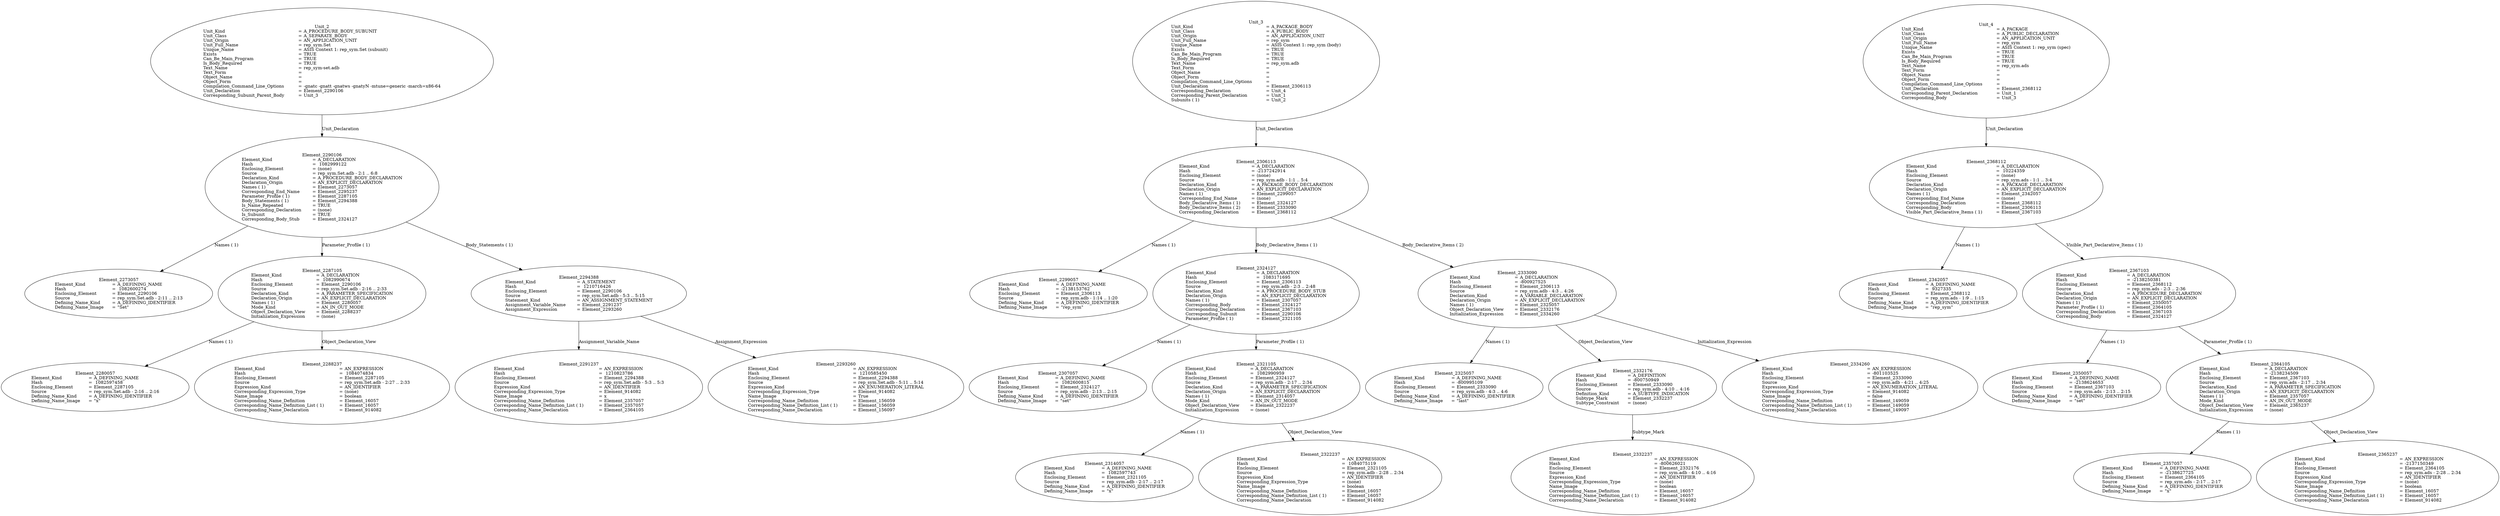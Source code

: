 digraph "rep_sym-set.adt" {
  Unit_2 -> Element_2290106
      [ label=Unit_Declaration ];
  Unit_2
      [ label=<<TABLE BORDER="0" CELLBORDER="0" CELLSPACING="0" CELLPADDING="0"> 
          <TR><TD COLSPAN="3">Unit_2</TD></TR>
          <TR><TD ALIGN="LEFT">Unit_Kind   </TD><TD> = </TD><TD ALIGN="LEFT">A_PROCEDURE_BODY_SUBUNIT</TD></TR>
          <TR><TD ALIGN="LEFT">Unit_Class   </TD><TD> = </TD><TD ALIGN="LEFT">A_SEPARATE_BODY</TD></TR>
          <TR><TD ALIGN="LEFT">Unit_Origin   </TD><TD> = </TD><TD ALIGN="LEFT">AN_APPLICATION_UNIT</TD></TR>
          <TR><TD ALIGN="LEFT">Unit_Full_Name    </TD><TD> = </TD><TD ALIGN="LEFT">rep_sym.Set</TD></TR>
          <TR><TD ALIGN="LEFT">Unique_Name   </TD><TD> = </TD><TD ALIGN="LEFT">ASIS Context 1: rep_sym.Set (subunit)</TD></TR>
          <TR><TD ALIGN="LEFT">Exists  </TD><TD> = </TD><TD ALIGN="LEFT">TRUE</TD></TR>
          <TR><TD ALIGN="LEFT">Can_Be_Main_Program     </TD><TD> = </TD><TD ALIGN="LEFT">TRUE</TD></TR>
          <TR><TD ALIGN="LEFT">Is_Body_Required     </TD><TD> = </TD><TD ALIGN="LEFT">TRUE</TD></TR>
          <TR><TD ALIGN="LEFT">Text_Name   </TD><TD> = </TD><TD ALIGN="LEFT">rep_sym-set.adb</TD></TR>
          <TR><TD ALIGN="LEFT">Text_Form   </TD><TD> = </TD><TD ALIGN="LEFT"></TD></TR>
          <TR><TD ALIGN="LEFT">Object_Name   </TD><TD> = </TD><TD ALIGN="LEFT"></TD></TR>
          <TR><TD ALIGN="LEFT">Object_Form   </TD><TD> = </TD><TD ALIGN="LEFT"></TD></TR>
          <TR><TD ALIGN="LEFT">Compilation_Command_Line_Options         </TD><TD> = </TD><TD ALIGN="LEFT">-gnatc -gnatt -gnatws -gnatyN -mtune=generic -march=x86-64</TD></TR>
          <TR><TD ALIGN="LEFT">Unit_Declaration     </TD><TD> = </TD><TD ALIGN="LEFT">Element_2290106</TD></TR>
          <TR><TD ALIGN="LEFT">Corresponding_Subunit_Parent_Body         </TD><TD> = </TD><TD ALIGN="LEFT">Unit_3</TD></TR>
          </TABLE>> ];
  Element_2290106 -> Element_2273057
      [ label="Names ( 1)" ];
  Element_2290106 -> Element_2287105
      [ label="Parameter_Profile ( 1)" ];
  Element_2290106 -> Element_2294388
      [ label="Body_Statements ( 1)" ];
  Element_2290106
      [ label=<<TABLE BORDER="0" CELLBORDER="0" CELLSPACING="0" CELLPADDING="0"> 
          <TR><TD COLSPAN="3">Element_2290106</TD></TR>
          <TR><TD ALIGN="LEFT">Element_Kind    </TD><TD> = </TD><TD ALIGN="LEFT">A_DECLARATION</TD></TR>
          <TR><TD ALIGN="LEFT">Hash  </TD><TD> = </TD><TD ALIGN="LEFT"> 1082999122</TD></TR>
          <TR><TD ALIGN="LEFT">Enclosing_Element     </TD><TD> = </TD><TD ALIGN="LEFT">(none)</TD></TR>
          <TR><TD ALIGN="LEFT">Source  </TD><TD> = </TD><TD ALIGN="LEFT">rep_sym.Set.adb - 2:1 .. 6:8</TD></TR>
          <TR><TD ALIGN="LEFT">Declaration_Kind     </TD><TD> = </TD><TD ALIGN="LEFT">A_PROCEDURE_BODY_DECLARATION</TD></TR>
          <TR><TD ALIGN="LEFT">Declaration_Origin     </TD><TD> = </TD><TD ALIGN="LEFT">AN_EXPLICIT_DECLARATION</TD></TR>
          <TR><TD ALIGN="LEFT">Names ( 1)   </TD><TD> = </TD><TD ALIGN="LEFT">Element_2273057</TD></TR>
          <TR><TD ALIGN="LEFT">Corresponding_End_Name      </TD><TD> = </TD><TD ALIGN="LEFT">Element_2295237</TD></TR>
          <TR><TD ALIGN="LEFT">Parameter_Profile ( 1)      </TD><TD> = </TD><TD ALIGN="LEFT">Element_2287105</TD></TR>
          <TR><TD ALIGN="LEFT">Body_Statements ( 1)      </TD><TD> = </TD><TD ALIGN="LEFT">Element_2294388</TD></TR>
          <TR><TD ALIGN="LEFT">Is_Name_Repeated     </TD><TD> = </TD><TD ALIGN="LEFT">TRUE</TD></TR>
          <TR><TD ALIGN="LEFT">Corresponding_Declaration       </TD><TD> = </TD><TD ALIGN="LEFT">(none)</TD></TR>
          <TR><TD ALIGN="LEFT">Is_Subunit   </TD><TD> = </TD><TD ALIGN="LEFT">TRUE</TD></TR>
          <TR><TD ALIGN="LEFT">Corresponding_Body_Stub      </TD><TD> = </TD><TD ALIGN="LEFT">Element_2324127</TD></TR>
          </TABLE>> ];
  Element_2273057
      [ label=<<TABLE BORDER="0" CELLBORDER="0" CELLSPACING="0" CELLPADDING="0"> 
          <TR><TD COLSPAN="3">Element_2273057</TD></TR>
          <TR><TD ALIGN="LEFT">Element_Kind    </TD><TD> = </TD><TD ALIGN="LEFT">A_DEFINING_NAME</TD></TR>
          <TR><TD ALIGN="LEFT">Hash  </TD><TD> = </TD><TD ALIGN="LEFT"> 1082600274</TD></TR>
          <TR><TD ALIGN="LEFT">Enclosing_Element     </TD><TD> = </TD><TD ALIGN="LEFT">Element_2290106</TD></TR>
          <TR><TD ALIGN="LEFT">Source  </TD><TD> = </TD><TD ALIGN="LEFT">rep_sym.Set.adb - 2:11 .. 2:13</TD></TR>
          <TR><TD ALIGN="LEFT">Defining_Name_Kind     </TD><TD> = </TD><TD ALIGN="LEFT">A_DEFINING_IDENTIFIER</TD></TR>
          <TR><TD ALIGN="LEFT">Defining_Name_Image     </TD><TD> = </TD><TD ALIGN="LEFT">"Set"</TD></TR>
          </TABLE>> ];
  Element_2287105 -> Element_2280057
      [ label="Names ( 1)" ];
  Element_2287105 -> Element_2288237
      [ label=Object_Declaration_View ];
  Element_2287105
      [ label=<<TABLE BORDER="0" CELLBORDER="0" CELLSPACING="0" CELLPADDING="0"> 
          <TR><TD COLSPAN="3">Element_2287105</TD></TR>
          <TR><TD ALIGN="LEFT">Element_Kind    </TD><TD> = </TD><TD ALIGN="LEFT">A_DECLARATION</TD></TR>
          <TR><TD ALIGN="LEFT">Hash  </TD><TD> = </TD><TD ALIGN="LEFT"> 1082990674</TD></TR>
          <TR><TD ALIGN="LEFT">Enclosing_Element     </TD><TD> = </TD><TD ALIGN="LEFT">Element_2290106</TD></TR>
          <TR><TD ALIGN="LEFT">Source  </TD><TD> = </TD><TD ALIGN="LEFT">rep_sym.Set.adb - 2:16 .. 2:33</TD></TR>
          <TR><TD ALIGN="LEFT">Declaration_Kind     </TD><TD> = </TD><TD ALIGN="LEFT">A_PARAMETER_SPECIFICATION</TD></TR>
          <TR><TD ALIGN="LEFT">Declaration_Origin     </TD><TD> = </TD><TD ALIGN="LEFT">AN_EXPLICIT_DECLARATION</TD></TR>
          <TR><TD ALIGN="LEFT">Names ( 1)   </TD><TD> = </TD><TD ALIGN="LEFT">Element_2280057</TD></TR>
          <TR><TD ALIGN="LEFT">Mode_Kind   </TD><TD> = </TD><TD ALIGN="LEFT">AN_IN_OUT_MODE</TD></TR>
          <TR><TD ALIGN="LEFT">Object_Declaration_View      </TD><TD> = </TD><TD ALIGN="LEFT">Element_2288237</TD></TR>
          <TR><TD ALIGN="LEFT">Initialization_Expression       </TD><TD> = </TD><TD ALIGN="LEFT">(none)</TD></TR>
          </TABLE>> ];
  Element_2280057
      [ label=<<TABLE BORDER="0" CELLBORDER="0" CELLSPACING="0" CELLPADDING="0"> 
          <TR><TD COLSPAN="3">Element_2280057</TD></TR>
          <TR><TD ALIGN="LEFT">Element_Kind    </TD><TD> = </TD><TD ALIGN="LEFT">A_DEFINING_NAME</TD></TR>
          <TR><TD ALIGN="LEFT">Hash  </TD><TD> = </TD><TD ALIGN="LEFT"> 1082597458</TD></TR>
          <TR><TD ALIGN="LEFT">Enclosing_Element     </TD><TD> = </TD><TD ALIGN="LEFT">Element_2287105</TD></TR>
          <TR><TD ALIGN="LEFT">Source  </TD><TD> = </TD><TD ALIGN="LEFT">rep_sym.Set.adb - 2:16 .. 2:16</TD></TR>
          <TR><TD ALIGN="LEFT">Defining_Name_Kind     </TD><TD> = </TD><TD ALIGN="LEFT">A_DEFINING_IDENTIFIER</TD></TR>
          <TR><TD ALIGN="LEFT">Defining_Name_Image     </TD><TD> = </TD><TD ALIGN="LEFT">"x"</TD></TR>
          </TABLE>> ];
  Element_2288237
      [ label=<<TABLE BORDER="0" CELLBORDER="0" CELLSPACING="0" CELLPADDING="0"> 
          <TR><TD COLSPAN="3">Element_2288237</TD></TR>
          <TR><TD ALIGN="LEFT">Element_Kind    </TD><TD> = </TD><TD ALIGN="LEFT">AN_EXPRESSION</TD></TR>
          <TR><TD ALIGN="LEFT">Hash  </TD><TD> = </TD><TD ALIGN="LEFT"> 1084074834</TD></TR>
          <TR><TD ALIGN="LEFT">Enclosing_Element     </TD><TD> = </TD><TD ALIGN="LEFT">Element_2287105</TD></TR>
          <TR><TD ALIGN="LEFT">Source  </TD><TD> = </TD><TD ALIGN="LEFT">rep_sym.Set.adb - 2:27 .. 2:33</TD></TR>
          <TR><TD ALIGN="LEFT">Expression_Kind    </TD><TD> = </TD><TD ALIGN="LEFT">AN_IDENTIFIER</TD></TR>
          <TR><TD ALIGN="LEFT">Corresponding_Expression_Type        </TD><TD> = </TD><TD ALIGN="LEFT">(none)</TD></TR>
          <TR><TD ALIGN="LEFT">Name_Image   </TD><TD> = </TD><TD ALIGN="LEFT">boolean</TD></TR>
          <TR><TD ALIGN="LEFT">Corresponding_Name_Definition        </TD><TD> = </TD><TD ALIGN="LEFT">Element_16057</TD></TR>
          <TR><TD ALIGN="LEFT">Corresponding_Name_Definition_List ( 1)          </TD><TD> = </TD><TD ALIGN="LEFT">Element_16057</TD></TR>
          <TR><TD ALIGN="LEFT">Corresponding_Name_Declaration        </TD><TD> = </TD><TD ALIGN="LEFT">Element_914082</TD></TR>
          </TABLE>> ];
  Element_2294388 -> Element_2291237
      [ label=Assignment_Variable_Name ];
  Element_2294388 -> Element_2293260
      [ label=Assignment_Expression ];
  Element_2294388
      [ label=<<TABLE BORDER="0" CELLBORDER="0" CELLSPACING="0" CELLPADDING="0"> 
          <TR><TD COLSPAN="3">Element_2294388</TD></TR>
          <TR><TD ALIGN="LEFT">Element_Kind    </TD><TD> = </TD><TD ALIGN="LEFT">A_STATEMENT</TD></TR>
          <TR><TD ALIGN="LEFT">Hash  </TD><TD> = </TD><TD ALIGN="LEFT"> 1210716426</TD></TR>
          <TR><TD ALIGN="LEFT">Enclosing_Element     </TD><TD> = </TD><TD ALIGN="LEFT">Element_2290106</TD></TR>
          <TR><TD ALIGN="LEFT">Source  </TD><TD> = </TD><TD ALIGN="LEFT">rep_sym.Set.adb - 5:3 .. 5:15</TD></TR>
          <TR><TD ALIGN="LEFT">Statement_Kind    </TD><TD> = </TD><TD ALIGN="LEFT">AN_ASSIGNMENT_STATEMENT</TD></TR>
          <TR><TD ALIGN="LEFT">Assignment_Variable_Name       </TD><TD> = </TD><TD ALIGN="LEFT">Element_2291237</TD></TR>
          <TR><TD ALIGN="LEFT">Assignment_Expression      </TD><TD> = </TD><TD ALIGN="LEFT">Element_2293260</TD></TR>
          </TABLE>> ];
  Element_2291237
      [ label=<<TABLE BORDER="0" CELLBORDER="0" CELLSPACING="0" CELLPADDING="0"> 
          <TR><TD COLSPAN="3">Element_2291237</TD></TR>
          <TR><TD ALIGN="LEFT">Element_Kind    </TD><TD> = </TD><TD ALIGN="LEFT">AN_EXPRESSION</TD></TR>
          <TR><TD ALIGN="LEFT">Hash  </TD><TD> = </TD><TD ALIGN="LEFT"> 1210823786</TD></TR>
          <TR><TD ALIGN="LEFT">Enclosing_Element     </TD><TD> = </TD><TD ALIGN="LEFT">Element_2294388</TD></TR>
          <TR><TD ALIGN="LEFT">Source  </TD><TD> = </TD><TD ALIGN="LEFT">rep_sym.Set.adb - 5:3 .. 5:3</TD></TR>
          <TR><TD ALIGN="LEFT">Expression_Kind    </TD><TD> = </TD><TD ALIGN="LEFT">AN_IDENTIFIER</TD></TR>
          <TR><TD ALIGN="LEFT">Corresponding_Expression_Type        </TD><TD> = </TD><TD ALIGN="LEFT">Element_914082</TD></TR>
          <TR><TD ALIGN="LEFT">Name_Image   </TD><TD> = </TD><TD ALIGN="LEFT">x</TD></TR>
          <TR><TD ALIGN="LEFT">Corresponding_Name_Definition        </TD><TD> = </TD><TD ALIGN="LEFT">Element_2357057</TD></TR>
          <TR><TD ALIGN="LEFT">Corresponding_Name_Definition_List ( 1)          </TD><TD> = </TD><TD ALIGN="LEFT">Element_2357057</TD></TR>
          <TR><TD ALIGN="LEFT">Corresponding_Name_Declaration        </TD><TD> = </TD><TD ALIGN="LEFT">Element_2364105</TD></TR>
          </TABLE>> ];
  Element_2293260
      [ label=<<TABLE BORDER="0" CELLBORDER="0" CELLSPACING="0" CELLPADDING="0"> 
          <TR><TD COLSPAN="3">Element_2293260</TD></TR>
          <TR><TD ALIGN="LEFT">Element_Kind    </TD><TD> = </TD><TD ALIGN="LEFT">AN_EXPRESSION</TD></TR>
          <TR><TD ALIGN="LEFT">Hash  </TD><TD> = </TD><TD ALIGN="LEFT"> 1210585450</TD></TR>
          <TR><TD ALIGN="LEFT">Enclosing_Element     </TD><TD> = </TD><TD ALIGN="LEFT">Element_2294388</TD></TR>
          <TR><TD ALIGN="LEFT">Source  </TD><TD> = </TD><TD ALIGN="LEFT">rep_sym.Set.adb - 5:11 .. 5:14</TD></TR>
          <TR><TD ALIGN="LEFT">Expression_Kind    </TD><TD> = </TD><TD ALIGN="LEFT">AN_ENUMERATION_LITERAL</TD></TR>
          <TR><TD ALIGN="LEFT">Corresponding_Expression_Type        </TD><TD> = </TD><TD ALIGN="LEFT">Element_914082</TD></TR>
          <TR><TD ALIGN="LEFT">Name_Image   </TD><TD> = </TD><TD ALIGN="LEFT">True</TD></TR>
          <TR><TD ALIGN="LEFT">Corresponding_Name_Definition        </TD><TD> = </TD><TD ALIGN="LEFT">Element_156059</TD></TR>
          <TR><TD ALIGN="LEFT">Corresponding_Name_Definition_List ( 1)          </TD><TD> = </TD><TD ALIGN="LEFT">Element_156059</TD></TR>
          <TR><TD ALIGN="LEFT">Corresponding_Name_Declaration        </TD><TD> = </TD><TD ALIGN="LEFT">Element_156097</TD></TR>
          </TABLE>> ];
  Unit_3 -> Element_2306113
      [ label=Unit_Declaration ];
  Unit_3
      [ label=<<TABLE BORDER="0" CELLBORDER="0" CELLSPACING="0" CELLPADDING="0"> 
          <TR><TD COLSPAN="3">Unit_3</TD></TR>
          <TR><TD ALIGN="LEFT">Unit_Kind   </TD><TD> = </TD><TD ALIGN="LEFT">A_PACKAGE_BODY</TD></TR>
          <TR><TD ALIGN="LEFT">Unit_Class   </TD><TD> = </TD><TD ALIGN="LEFT">A_PUBLIC_BODY</TD></TR>
          <TR><TD ALIGN="LEFT">Unit_Origin   </TD><TD> = </TD><TD ALIGN="LEFT">AN_APPLICATION_UNIT</TD></TR>
          <TR><TD ALIGN="LEFT">Unit_Full_Name    </TD><TD> = </TD><TD ALIGN="LEFT">rep_sym</TD></TR>
          <TR><TD ALIGN="LEFT">Unique_Name   </TD><TD> = </TD><TD ALIGN="LEFT">ASIS Context 1: rep_sym (body)</TD></TR>
          <TR><TD ALIGN="LEFT">Exists  </TD><TD> = </TD><TD ALIGN="LEFT">TRUE</TD></TR>
          <TR><TD ALIGN="LEFT">Can_Be_Main_Program     </TD><TD> = </TD><TD ALIGN="LEFT">TRUE</TD></TR>
          <TR><TD ALIGN="LEFT">Is_Body_Required     </TD><TD> = </TD><TD ALIGN="LEFT">TRUE</TD></TR>
          <TR><TD ALIGN="LEFT">Text_Name   </TD><TD> = </TD><TD ALIGN="LEFT">rep_sym.adb</TD></TR>
          <TR><TD ALIGN="LEFT">Text_Form   </TD><TD> = </TD><TD ALIGN="LEFT"></TD></TR>
          <TR><TD ALIGN="LEFT">Object_Name   </TD><TD> = </TD><TD ALIGN="LEFT"></TD></TR>
          <TR><TD ALIGN="LEFT">Object_Form   </TD><TD> = </TD><TD ALIGN="LEFT"></TD></TR>
          <TR><TD ALIGN="LEFT">Compilation_Command_Line_Options         </TD><TD> = </TD><TD ALIGN="LEFT"></TD></TR>
          <TR><TD ALIGN="LEFT">Unit_Declaration     </TD><TD> = </TD><TD ALIGN="LEFT">Element_2306113</TD></TR>
          <TR><TD ALIGN="LEFT">Corresponding_Declaration       </TD><TD> = </TD><TD ALIGN="LEFT">Unit_4</TD></TR>
          <TR><TD ALIGN="LEFT">Corresponding_Parent_Declaration         </TD><TD> = </TD><TD ALIGN="LEFT">Unit_1</TD></TR>
          <TR><TD ALIGN="LEFT">Subunits ( 1)    </TD><TD> = </TD><TD ALIGN="LEFT">Unit_2</TD></TR>
          </TABLE>> ];
  Element_2306113 -> Element_2299057
      [ label="Names ( 1)" ];
  Element_2306113 -> Element_2324127
      [ label="Body_Declarative_Items ( 1)" ];
  Element_2306113 -> Element_2333090
      [ label="Body_Declarative_Items ( 2)" ];
  Element_2306113
      [ label=<<TABLE BORDER="0" CELLBORDER="0" CELLSPACING="0" CELLPADDING="0"> 
          <TR><TD COLSPAN="3">Element_2306113</TD></TR>
          <TR><TD ALIGN="LEFT">Element_Kind    </TD><TD> = </TD><TD ALIGN="LEFT">A_DECLARATION</TD></TR>
          <TR><TD ALIGN="LEFT">Hash  </TD><TD> = </TD><TD ALIGN="LEFT">-2137242914</TD></TR>
          <TR><TD ALIGN="LEFT">Enclosing_Element     </TD><TD> = </TD><TD ALIGN="LEFT">(none)</TD></TR>
          <TR><TD ALIGN="LEFT">Source  </TD><TD> = </TD><TD ALIGN="LEFT">rep_sym.adb - 1:1 .. 5:4</TD></TR>
          <TR><TD ALIGN="LEFT">Declaration_Kind     </TD><TD> = </TD><TD ALIGN="LEFT">A_PACKAGE_BODY_DECLARATION</TD></TR>
          <TR><TD ALIGN="LEFT">Declaration_Origin     </TD><TD> = </TD><TD ALIGN="LEFT">AN_EXPLICIT_DECLARATION</TD></TR>
          <TR><TD ALIGN="LEFT">Names ( 1)   </TD><TD> = </TD><TD ALIGN="LEFT">Element_2299057</TD></TR>
          <TR><TD ALIGN="LEFT">Corresponding_End_Name      </TD><TD> = </TD><TD ALIGN="LEFT">(none)</TD></TR>
          <TR><TD ALIGN="LEFT">Body_Declarative_Items ( 1)       </TD><TD> = </TD><TD ALIGN="LEFT">Element_2324127</TD></TR>
          <TR><TD ALIGN="LEFT">Body_Declarative_Items ( 2)       </TD><TD> = </TD><TD ALIGN="LEFT">Element_2333090</TD></TR>
          <TR><TD ALIGN="LEFT">Corresponding_Declaration       </TD><TD> = </TD><TD ALIGN="LEFT">Element_2368112</TD></TR>
          </TABLE>> ];
  Element_2299057
      [ label=<<TABLE BORDER="0" CELLBORDER="0" CELLSPACING="0" CELLPADDING="0"> 
          <TR><TD COLSPAN="3">Element_2299057</TD></TR>
          <TR><TD ALIGN="LEFT">Element_Kind    </TD><TD> = </TD><TD ALIGN="LEFT">A_DEFINING_NAME</TD></TR>
          <TR><TD ALIGN="LEFT">Hash  </TD><TD> = </TD><TD ALIGN="LEFT">-2138153762</TD></TR>
          <TR><TD ALIGN="LEFT">Enclosing_Element     </TD><TD> = </TD><TD ALIGN="LEFT">Element_2306113</TD></TR>
          <TR><TD ALIGN="LEFT">Source  </TD><TD> = </TD><TD ALIGN="LEFT">rep_sym.adb - 1:14 .. 1:20</TD></TR>
          <TR><TD ALIGN="LEFT">Defining_Name_Kind     </TD><TD> = </TD><TD ALIGN="LEFT">A_DEFINING_IDENTIFIER</TD></TR>
          <TR><TD ALIGN="LEFT">Defining_Name_Image     </TD><TD> = </TD><TD ALIGN="LEFT">"rep_sym"</TD></TR>
          </TABLE>> ];
  Element_2324127 -> Element_2307057
      [ label="Names ( 1)" ];
  Element_2324127 -> Element_2321105
      [ label="Parameter_Profile ( 1)" ];
  Element_2324127
      [ label=<<TABLE BORDER="0" CELLBORDER="0" CELLSPACING="0" CELLPADDING="0"> 
          <TR><TD COLSPAN="3">Element_2324127</TD></TR>
          <TR><TD ALIGN="LEFT">Element_Kind    </TD><TD> = </TD><TD ALIGN="LEFT">A_DECLARATION</TD></TR>
          <TR><TD ALIGN="LEFT">Hash  </TD><TD> = </TD><TD ALIGN="LEFT"> 1083171695</TD></TR>
          <TR><TD ALIGN="LEFT">Enclosing_Element     </TD><TD> = </TD><TD ALIGN="LEFT">Element_2306113</TD></TR>
          <TR><TD ALIGN="LEFT">Source  </TD><TD> = </TD><TD ALIGN="LEFT">rep_sym.adb - 2:3 .. 2:48</TD></TR>
          <TR><TD ALIGN="LEFT">Declaration_Kind     </TD><TD> = </TD><TD ALIGN="LEFT">A_PROCEDURE_BODY_STUB</TD></TR>
          <TR><TD ALIGN="LEFT">Declaration_Origin     </TD><TD> = </TD><TD ALIGN="LEFT">AN_EXPLICIT_DECLARATION</TD></TR>
          <TR><TD ALIGN="LEFT">Names ( 1)   </TD><TD> = </TD><TD ALIGN="LEFT">Element_2307057</TD></TR>
          <TR><TD ALIGN="LEFT">Corresponding_Body     </TD><TD> = </TD><TD ALIGN="LEFT">Element_2324127</TD></TR>
          <TR><TD ALIGN="LEFT">Corresponding_Declaration       </TD><TD> = </TD><TD ALIGN="LEFT">Element_2367103</TD></TR>
          <TR><TD ALIGN="LEFT">Corresponding_Subunit      </TD><TD> = </TD><TD ALIGN="LEFT">Element_2290106</TD></TR>
          <TR><TD ALIGN="LEFT">Parameter_Profile ( 1)      </TD><TD> = </TD><TD ALIGN="LEFT">Element_2321105</TD></TR>
          </TABLE>> ];
  Element_2307057
      [ label=<<TABLE BORDER="0" CELLBORDER="0" CELLSPACING="0" CELLPADDING="0"> 
          <TR><TD COLSPAN="3">Element_2307057</TD></TR>
          <TR><TD ALIGN="LEFT">Element_Kind    </TD><TD> = </TD><TD ALIGN="LEFT">A_DEFINING_NAME</TD></TR>
          <TR><TD ALIGN="LEFT">Hash  </TD><TD> = </TD><TD ALIGN="LEFT"> 1082600815</TD></TR>
          <TR><TD ALIGN="LEFT">Enclosing_Element     </TD><TD> = </TD><TD ALIGN="LEFT">Element_2324127</TD></TR>
          <TR><TD ALIGN="LEFT">Source  </TD><TD> = </TD><TD ALIGN="LEFT">rep_sym.adb - 2:13 .. 2:15</TD></TR>
          <TR><TD ALIGN="LEFT">Defining_Name_Kind     </TD><TD> = </TD><TD ALIGN="LEFT">A_DEFINING_IDENTIFIER</TD></TR>
          <TR><TD ALIGN="LEFT">Defining_Name_Image     </TD><TD> = </TD><TD ALIGN="LEFT">"set"</TD></TR>
          </TABLE>> ];
  Element_2321105 -> Element_2314057
      [ label="Names ( 1)" ];
  Element_2321105 -> Element_2322237
      [ label=Object_Declaration_View ];
  Element_2321105
      [ label=<<TABLE BORDER="0" CELLBORDER="0" CELLSPACING="0" CELLPADDING="0"> 
          <TR><TD COLSPAN="3">Element_2321105</TD></TR>
          <TR><TD ALIGN="LEFT">Element_Kind    </TD><TD> = </TD><TD ALIGN="LEFT">A_DECLARATION</TD></TR>
          <TR><TD ALIGN="LEFT">Hash  </TD><TD> = </TD><TD ALIGN="LEFT"> 1082990959</TD></TR>
          <TR><TD ALIGN="LEFT">Enclosing_Element     </TD><TD> = </TD><TD ALIGN="LEFT">Element_2324127</TD></TR>
          <TR><TD ALIGN="LEFT">Source  </TD><TD> = </TD><TD ALIGN="LEFT">rep_sym.adb - 2:17 .. 2:34</TD></TR>
          <TR><TD ALIGN="LEFT">Declaration_Kind     </TD><TD> = </TD><TD ALIGN="LEFT">A_PARAMETER_SPECIFICATION</TD></TR>
          <TR><TD ALIGN="LEFT">Declaration_Origin     </TD><TD> = </TD><TD ALIGN="LEFT">AN_EXPLICIT_DECLARATION</TD></TR>
          <TR><TD ALIGN="LEFT">Names ( 1)   </TD><TD> = </TD><TD ALIGN="LEFT">Element_2314057</TD></TR>
          <TR><TD ALIGN="LEFT">Mode_Kind   </TD><TD> = </TD><TD ALIGN="LEFT">AN_IN_OUT_MODE</TD></TR>
          <TR><TD ALIGN="LEFT">Object_Declaration_View      </TD><TD> = </TD><TD ALIGN="LEFT">Element_2322237</TD></TR>
          <TR><TD ALIGN="LEFT">Initialization_Expression       </TD><TD> = </TD><TD ALIGN="LEFT">(none)</TD></TR>
          </TABLE>> ];
  Element_2314057
      [ label=<<TABLE BORDER="0" CELLBORDER="0" CELLSPACING="0" CELLPADDING="0"> 
          <TR><TD COLSPAN="3">Element_2314057</TD></TR>
          <TR><TD ALIGN="LEFT">Element_Kind    </TD><TD> = </TD><TD ALIGN="LEFT">A_DEFINING_NAME</TD></TR>
          <TR><TD ALIGN="LEFT">Hash  </TD><TD> = </TD><TD ALIGN="LEFT"> 1082597743</TD></TR>
          <TR><TD ALIGN="LEFT">Enclosing_Element     </TD><TD> = </TD><TD ALIGN="LEFT">Element_2321105</TD></TR>
          <TR><TD ALIGN="LEFT">Source  </TD><TD> = </TD><TD ALIGN="LEFT">rep_sym.adb - 2:17 .. 2:17</TD></TR>
          <TR><TD ALIGN="LEFT">Defining_Name_Kind     </TD><TD> = </TD><TD ALIGN="LEFT">A_DEFINING_IDENTIFIER</TD></TR>
          <TR><TD ALIGN="LEFT">Defining_Name_Image     </TD><TD> = </TD><TD ALIGN="LEFT">"x"</TD></TR>
          </TABLE>> ];
  Element_2322237
      [ label=<<TABLE BORDER="0" CELLBORDER="0" CELLSPACING="0" CELLPADDING="0"> 
          <TR><TD COLSPAN="3">Element_2322237</TD></TR>
          <TR><TD ALIGN="LEFT">Element_Kind    </TD><TD> = </TD><TD ALIGN="LEFT">AN_EXPRESSION</TD></TR>
          <TR><TD ALIGN="LEFT">Hash  </TD><TD> = </TD><TD ALIGN="LEFT"> 1084075119</TD></TR>
          <TR><TD ALIGN="LEFT">Enclosing_Element     </TD><TD> = </TD><TD ALIGN="LEFT">Element_2321105</TD></TR>
          <TR><TD ALIGN="LEFT">Source  </TD><TD> = </TD><TD ALIGN="LEFT">rep_sym.adb - 2:28 .. 2:34</TD></TR>
          <TR><TD ALIGN="LEFT">Expression_Kind    </TD><TD> = </TD><TD ALIGN="LEFT">AN_IDENTIFIER</TD></TR>
          <TR><TD ALIGN="LEFT">Corresponding_Expression_Type        </TD><TD> = </TD><TD ALIGN="LEFT">(none)</TD></TR>
          <TR><TD ALIGN="LEFT">Name_Image   </TD><TD> = </TD><TD ALIGN="LEFT">boolean</TD></TR>
          <TR><TD ALIGN="LEFT">Corresponding_Name_Definition        </TD><TD> = </TD><TD ALIGN="LEFT">Element_16057</TD></TR>
          <TR><TD ALIGN="LEFT">Corresponding_Name_Definition_List ( 1)          </TD><TD> = </TD><TD ALIGN="LEFT">Element_16057</TD></TR>
          <TR><TD ALIGN="LEFT">Corresponding_Name_Declaration        </TD><TD> = </TD><TD ALIGN="LEFT">Element_914082</TD></TR>
          </TABLE>> ];
  Element_2333090 -> Element_2325057
      [ label="Names ( 1)" ];
  Element_2333090 -> Element_2332176
      [ label=Object_Declaration_View ];
  Element_2333090 -> Element_2334260
      [ label=Initialization_Expression ];
  Element_2333090
      [ label=<<TABLE BORDER="0" CELLBORDER="0" CELLSPACING="0" CELLPADDING="0"> 
          <TR><TD COLSPAN="3">Element_2333090</TD></TR>
          <TR><TD ALIGN="LEFT">Element_Kind    </TD><TD> = </TD><TD ALIGN="LEFT">A_DECLARATION</TD></TR>
          <TR><TD ALIGN="LEFT">Hash  </TD><TD> = </TD><TD ALIGN="LEFT">-800927525</TD></TR>
          <TR><TD ALIGN="LEFT">Enclosing_Element     </TD><TD> = </TD><TD ALIGN="LEFT">Element_2306113</TD></TR>
          <TR><TD ALIGN="LEFT">Source  </TD><TD> = </TD><TD ALIGN="LEFT">rep_sym.adb - 4:3 .. 4:26</TD></TR>
          <TR><TD ALIGN="LEFT">Declaration_Kind     </TD><TD> = </TD><TD ALIGN="LEFT">A_VARIABLE_DECLARATION</TD></TR>
          <TR><TD ALIGN="LEFT">Declaration_Origin     </TD><TD> = </TD><TD ALIGN="LEFT">AN_EXPLICIT_DECLARATION</TD></TR>
          <TR><TD ALIGN="LEFT">Names ( 1)   </TD><TD> = </TD><TD ALIGN="LEFT">Element_2325057</TD></TR>
          <TR><TD ALIGN="LEFT">Object_Declaration_View      </TD><TD> = </TD><TD ALIGN="LEFT">Element_2332176</TD></TR>
          <TR><TD ALIGN="LEFT">Initialization_Expression       </TD><TD> = </TD><TD ALIGN="LEFT">Element_2334260</TD></TR>
          </TABLE>> ];
  Element_2325057
      [ label=<<TABLE BORDER="0" CELLBORDER="0" CELLSPACING="0" CELLPADDING="0"> 
          <TR><TD COLSPAN="3">Element_2325057</TD></TR>
          <TR><TD ALIGN="LEFT">Element_Kind    </TD><TD> = </TD><TD ALIGN="LEFT">A_DEFINING_NAME</TD></TR>
          <TR><TD ALIGN="LEFT">Hash  </TD><TD> = </TD><TD ALIGN="LEFT">-800995109</TD></TR>
          <TR><TD ALIGN="LEFT">Enclosing_Element     </TD><TD> = </TD><TD ALIGN="LEFT">Element_2333090</TD></TR>
          <TR><TD ALIGN="LEFT">Source  </TD><TD> = </TD><TD ALIGN="LEFT">rep_sym.adb - 4:3 .. 4:6</TD></TR>
          <TR><TD ALIGN="LEFT">Defining_Name_Kind     </TD><TD> = </TD><TD ALIGN="LEFT">A_DEFINING_IDENTIFIER</TD></TR>
          <TR><TD ALIGN="LEFT">Defining_Name_Image     </TD><TD> = </TD><TD ALIGN="LEFT">"last"</TD></TR>
          </TABLE>> ];
  Element_2332176 -> Element_2332237
      [ label=Subtype_Mark ];
  Element_2332176
      [ label=<<TABLE BORDER="0" CELLBORDER="0" CELLSPACING="0" CELLPADDING="0"> 
          <TR><TD COLSPAN="3">Element_2332176</TD></TR>
          <TR><TD ALIGN="LEFT">Element_Kind    </TD><TD> = </TD><TD ALIGN="LEFT">A_DEFINITION</TD></TR>
          <TR><TD ALIGN="LEFT">Hash  </TD><TD> = </TD><TD ALIGN="LEFT">-800750949</TD></TR>
          <TR><TD ALIGN="LEFT">Enclosing_Element     </TD><TD> = </TD><TD ALIGN="LEFT">Element_2333090</TD></TR>
          <TR><TD ALIGN="LEFT">Source  </TD><TD> = </TD><TD ALIGN="LEFT">rep_sym.adb - 4:10 .. 4:16</TD></TR>
          <TR><TD ALIGN="LEFT">Definition_Kind    </TD><TD> = </TD><TD ALIGN="LEFT">A_SUBTYPE_INDICATION</TD></TR>
          <TR><TD ALIGN="LEFT">Subtype_Mark    </TD><TD> = </TD><TD ALIGN="LEFT">Element_2332237</TD></TR>
          <TR><TD ALIGN="LEFT">Subtype_Constraint     </TD><TD> = </TD><TD ALIGN="LEFT">(none)</TD></TR>
          </TABLE>> ];
  Element_2332237
      [ label=<<TABLE BORDER="0" CELLBORDER="0" CELLSPACING="0" CELLPADDING="0"> 
          <TR><TD COLSPAN="3">Element_2332237</TD></TR>
          <TR><TD ALIGN="LEFT">Element_Kind    </TD><TD> = </TD><TD ALIGN="LEFT">AN_EXPRESSION</TD></TR>
          <TR><TD ALIGN="LEFT">Hash  </TD><TD> = </TD><TD ALIGN="LEFT">-800626021</TD></TR>
          <TR><TD ALIGN="LEFT">Enclosing_Element     </TD><TD> = </TD><TD ALIGN="LEFT">Element_2332176</TD></TR>
          <TR><TD ALIGN="LEFT">Source  </TD><TD> = </TD><TD ALIGN="LEFT">rep_sym.adb - 4:10 .. 4:16</TD></TR>
          <TR><TD ALIGN="LEFT">Expression_Kind    </TD><TD> = </TD><TD ALIGN="LEFT">AN_IDENTIFIER</TD></TR>
          <TR><TD ALIGN="LEFT">Corresponding_Expression_Type        </TD><TD> = </TD><TD ALIGN="LEFT">(none)</TD></TR>
          <TR><TD ALIGN="LEFT">Name_Image   </TD><TD> = </TD><TD ALIGN="LEFT">boolean</TD></TR>
          <TR><TD ALIGN="LEFT">Corresponding_Name_Definition        </TD><TD> = </TD><TD ALIGN="LEFT">Element_16057</TD></TR>
          <TR><TD ALIGN="LEFT">Corresponding_Name_Definition_List ( 1)          </TD><TD> = </TD><TD ALIGN="LEFT">Element_16057</TD></TR>
          <TR><TD ALIGN="LEFT">Corresponding_Name_Declaration        </TD><TD> = </TD><TD ALIGN="LEFT">Element_914082</TD></TR>
          </TABLE>> ];
  Element_2334260
      [ label=<<TABLE BORDER="0" CELLBORDER="0" CELLSPACING="0" CELLPADDING="0"> 
          <TR><TD COLSPAN="3">Element_2334260</TD></TR>
          <TR><TD ALIGN="LEFT">Element_Kind    </TD><TD> = </TD><TD ALIGN="LEFT">AN_EXPRESSION</TD></TR>
          <TR><TD ALIGN="LEFT">Hash  </TD><TD> = </TD><TD ALIGN="LEFT">-801103525</TD></TR>
          <TR><TD ALIGN="LEFT">Enclosing_Element     </TD><TD> = </TD><TD ALIGN="LEFT">Element_2333090</TD></TR>
          <TR><TD ALIGN="LEFT">Source  </TD><TD> = </TD><TD ALIGN="LEFT">rep_sym.adb - 4:21 .. 4:25</TD></TR>
          <TR><TD ALIGN="LEFT">Expression_Kind    </TD><TD> = </TD><TD ALIGN="LEFT">AN_ENUMERATION_LITERAL</TD></TR>
          <TR><TD ALIGN="LEFT">Corresponding_Expression_Type        </TD><TD> = </TD><TD ALIGN="LEFT">Element_914082</TD></TR>
          <TR><TD ALIGN="LEFT">Name_Image   </TD><TD> = </TD><TD ALIGN="LEFT">false</TD></TR>
          <TR><TD ALIGN="LEFT">Corresponding_Name_Definition        </TD><TD> = </TD><TD ALIGN="LEFT">Element_149059</TD></TR>
          <TR><TD ALIGN="LEFT">Corresponding_Name_Definition_List ( 1)          </TD><TD> = </TD><TD ALIGN="LEFT">Element_149059</TD></TR>
          <TR><TD ALIGN="LEFT">Corresponding_Name_Declaration        </TD><TD> = </TD><TD ALIGN="LEFT">Element_149097</TD></TR>
          </TABLE>> ];
  Unit_4 -> Element_2368112
      [ label=Unit_Declaration ];
  Unit_4
      [ label=<<TABLE BORDER="0" CELLBORDER="0" CELLSPACING="0" CELLPADDING="0"> 
          <TR><TD COLSPAN="3">Unit_4</TD></TR>
          <TR><TD ALIGN="LEFT">Unit_Kind   </TD><TD> = </TD><TD ALIGN="LEFT">A_PACKAGE</TD></TR>
          <TR><TD ALIGN="LEFT">Unit_Class   </TD><TD> = </TD><TD ALIGN="LEFT">A_PUBLIC_DECLARATION</TD></TR>
          <TR><TD ALIGN="LEFT">Unit_Origin   </TD><TD> = </TD><TD ALIGN="LEFT">AN_APPLICATION_UNIT</TD></TR>
          <TR><TD ALIGN="LEFT">Unit_Full_Name    </TD><TD> = </TD><TD ALIGN="LEFT">rep_sym</TD></TR>
          <TR><TD ALIGN="LEFT">Unique_Name   </TD><TD> = </TD><TD ALIGN="LEFT">ASIS Context 1: rep_sym (spec)</TD></TR>
          <TR><TD ALIGN="LEFT">Exists  </TD><TD> = </TD><TD ALIGN="LEFT">TRUE</TD></TR>
          <TR><TD ALIGN="LEFT">Can_Be_Main_Program     </TD><TD> = </TD><TD ALIGN="LEFT">TRUE</TD></TR>
          <TR><TD ALIGN="LEFT">Is_Body_Required     </TD><TD> = </TD><TD ALIGN="LEFT">TRUE</TD></TR>
          <TR><TD ALIGN="LEFT">Text_Name   </TD><TD> = </TD><TD ALIGN="LEFT">rep_sym.ads</TD></TR>
          <TR><TD ALIGN="LEFT">Text_Form   </TD><TD> = </TD><TD ALIGN="LEFT"></TD></TR>
          <TR><TD ALIGN="LEFT">Object_Name   </TD><TD> = </TD><TD ALIGN="LEFT"></TD></TR>
          <TR><TD ALIGN="LEFT">Object_Form   </TD><TD> = </TD><TD ALIGN="LEFT"></TD></TR>
          <TR><TD ALIGN="LEFT">Compilation_Command_Line_Options         </TD><TD> = </TD><TD ALIGN="LEFT"></TD></TR>
          <TR><TD ALIGN="LEFT">Unit_Declaration     </TD><TD> = </TD><TD ALIGN="LEFT">Element_2368112</TD></TR>
          <TR><TD ALIGN="LEFT">Corresponding_Parent_Declaration         </TD><TD> = </TD><TD ALIGN="LEFT">Unit_1</TD></TR>
          <TR><TD ALIGN="LEFT">Corresponding_Body     </TD><TD> = </TD><TD ALIGN="LEFT">Unit_3</TD></TR>
          </TABLE>> ];
  Element_2368112 -> Element_2342057
      [ label="Names ( 1)" ];
  Element_2368112 -> Element_2367103
      [ label="Visible_Part_Declarative_Items ( 1)" ];
  Element_2368112
      [ label=<<TABLE BORDER="0" CELLBORDER="0" CELLSPACING="0" CELLPADDING="0"> 
          <TR><TD COLSPAN="3">Element_2368112</TD></TR>
          <TR><TD ALIGN="LEFT">Element_Kind    </TD><TD> = </TD><TD ALIGN="LEFT">A_DECLARATION</TD></TR>
          <TR><TD ALIGN="LEFT">Hash  </TD><TD> = </TD><TD ALIGN="LEFT"> 10224359</TD></TR>
          <TR><TD ALIGN="LEFT">Enclosing_Element     </TD><TD> = </TD><TD ALIGN="LEFT">(none)</TD></TR>
          <TR><TD ALIGN="LEFT">Source  </TD><TD> = </TD><TD ALIGN="LEFT">rep_sym.ads - 1:1 .. 3:4</TD></TR>
          <TR><TD ALIGN="LEFT">Declaration_Kind     </TD><TD> = </TD><TD ALIGN="LEFT">A_PACKAGE_DECLARATION</TD></TR>
          <TR><TD ALIGN="LEFT">Declaration_Origin     </TD><TD> = </TD><TD ALIGN="LEFT">AN_EXPLICIT_DECLARATION</TD></TR>
          <TR><TD ALIGN="LEFT">Names ( 1)   </TD><TD> = </TD><TD ALIGN="LEFT">Element_2342057</TD></TR>
          <TR><TD ALIGN="LEFT">Corresponding_End_Name      </TD><TD> = </TD><TD ALIGN="LEFT">(none)</TD></TR>
          <TR><TD ALIGN="LEFT">Corresponding_Declaration       </TD><TD> = </TD><TD ALIGN="LEFT">Element_2368112</TD></TR>
          <TR><TD ALIGN="LEFT">Corresponding_Body     </TD><TD> = </TD><TD ALIGN="LEFT">Element_2306113</TD></TR>
          <TR><TD ALIGN="LEFT">Visible_Part_Declarative_Items ( 1)         </TD><TD> = </TD><TD ALIGN="LEFT">Element_2367103</TD></TR>
          </TABLE>> ];
  Element_2342057
      [ label=<<TABLE BORDER="0" CELLBORDER="0" CELLSPACING="0" CELLPADDING="0"> 
          <TR><TD COLSPAN="3">Element_2342057</TD></TR>
          <TR><TD ALIGN="LEFT">Element_Kind    </TD><TD> = </TD><TD ALIGN="LEFT">A_DEFINING_NAME</TD></TR>
          <TR><TD ALIGN="LEFT">Hash  </TD><TD> = </TD><TD ALIGN="LEFT"> 9327335</TD></TR>
          <TR><TD ALIGN="LEFT">Enclosing_Element     </TD><TD> = </TD><TD ALIGN="LEFT">Element_2368112</TD></TR>
          <TR><TD ALIGN="LEFT">Source  </TD><TD> = </TD><TD ALIGN="LEFT">rep_sym.ads - 1:9 .. 1:15</TD></TR>
          <TR><TD ALIGN="LEFT">Defining_Name_Kind     </TD><TD> = </TD><TD ALIGN="LEFT">A_DEFINING_IDENTIFIER</TD></TR>
          <TR><TD ALIGN="LEFT">Defining_Name_Image     </TD><TD> = </TD><TD ALIGN="LEFT">"rep_sym"</TD></TR>
          </TABLE>> ];
  Element_2367103 -> Element_2350057
      [ label="Names ( 1)" ];
  Element_2367103 -> Element_2364105
      [ label="Parameter_Profile ( 1)" ];
  Element_2367103
      [ label=<<TABLE BORDER="0" CELLBORDER="0" CELLSPACING="0" CELLPADDING="0"> 
          <TR><TD COLSPAN="3">Element_2367103</TD></TR>
          <TR><TD ALIGN="LEFT">Element_Kind    </TD><TD> = </TD><TD ALIGN="LEFT">A_DECLARATION</TD></TR>
          <TR><TD ALIGN="LEFT">Hash  </TD><TD> = </TD><TD ALIGN="LEFT">-2138250381</TD></TR>
          <TR><TD ALIGN="LEFT">Enclosing_Element     </TD><TD> = </TD><TD ALIGN="LEFT">Element_2368112</TD></TR>
          <TR><TD ALIGN="LEFT">Source  </TD><TD> = </TD><TD ALIGN="LEFT">rep_sym.ads - 2:3 .. 2:36</TD></TR>
          <TR><TD ALIGN="LEFT">Declaration_Kind     </TD><TD> = </TD><TD ALIGN="LEFT">A_PROCEDURE_DECLARATION</TD></TR>
          <TR><TD ALIGN="LEFT">Declaration_Origin     </TD><TD> = </TD><TD ALIGN="LEFT">AN_EXPLICIT_DECLARATION</TD></TR>
          <TR><TD ALIGN="LEFT">Names ( 1)   </TD><TD> = </TD><TD ALIGN="LEFT">Element_2350057</TD></TR>
          <TR><TD ALIGN="LEFT">Parameter_Profile ( 1)      </TD><TD> = </TD><TD ALIGN="LEFT">Element_2364105</TD></TR>
          <TR><TD ALIGN="LEFT">Corresponding_Declaration       </TD><TD> = </TD><TD ALIGN="LEFT">Element_2367103</TD></TR>
          <TR><TD ALIGN="LEFT">Corresponding_Body     </TD><TD> = </TD><TD ALIGN="LEFT">Element_2324127</TD></TR>
          </TABLE>> ];
  Element_2350057
      [ label=<<TABLE BORDER="0" CELLBORDER="0" CELLSPACING="0" CELLPADDING="0"> 
          <TR><TD COLSPAN="3">Element_2350057</TD></TR>
          <TR><TD ALIGN="LEFT">Element_Kind    </TD><TD> = </TD><TD ALIGN="LEFT">A_DEFINING_NAME</TD></TR>
          <TR><TD ALIGN="LEFT">Hash  </TD><TD> = </TD><TD ALIGN="LEFT">-2138624653</TD></TR>
          <TR><TD ALIGN="LEFT">Enclosing_Element     </TD><TD> = </TD><TD ALIGN="LEFT">Element_2367103</TD></TR>
          <TR><TD ALIGN="LEFT">Source  </TD><TD> = </TD><TD ALIGN="LEFT">rep_sym.ads - 2:13 .. 2:15</TD></TR>
          <TR><TD ALIGN="LEFT">Defining_Name_Kind     </TD><TD> = </TD><TD ALIGN="LEFT">A_DEFINING_IDENTIFIER</TD></TR>
          <TR><TD ALIGN="LEFT">Defining_Name_Image     </TD><TD> = </TD><TD ALIGN="LEFT">"set"</TD></TR>
          </TABLE>> ];
  Element_2364105 -> Element_2357057
      [ label="Names ( 1)" ];
  Element_2364105 -> Element_2365237
      [ label=Object_Declaration_View ];
  Element_2364105
      [ label=<<TABLE BORDER="0" CELLBORDER="0" CELLSPACING="0" CELLPADDING="0"> 
          <TR><TD COLSPAN="3">Element_2364105</TD></TR>
          <TR><TD ALIGN="LEFT">Element_Kind    </TD><TD> = </TD><TD ALIGN="LEFT">A_DECLARATION</TD></TR>
          <TR><TD ALIGN="LEFT">Hash  </TD><TD> = </TD><TD ALIGN="LEFT">-2138234509</TD></TR>
          <TR><TD ALIGN="LEFT">Enclosing_Element     </TD><TD> = </TD><TD ALIGN="LEFT">Element_2367103</TD></TR>
          <TR><TD ALIGN="LEFT">Source  </TD><TD> = </TD><TD ALIGN="LEFT">rep_sym.ads - 2:17 .. 2:34</TD></TR>
          <TR><TD ALIGN="LEFT">Declaration_Kind     </TD><TD> = </TD><TD ALIGN="LEFT">A_PARAMETER_SPECIFICATION</TD></TR>
          <TR><TD ALIGN="LEFT">Declaration_Origin     </TD><TD> = </TD><TD ALIGN="LEFT">AN_EXPLICIT_DECLARATION</TD></TR>
          <TR><TD ALIGN="LEFT">Names ( 1)   </TD><TD> = </TD><TD ALIGN="LEFT">Element_2357057</TD></TR>
          <TR><TD ALIGN="LEFT">Mode_Kind   </TD><TD> = </TD><TD ALIGN="LEFT">AN_IN_OUT_MODE</TD></TR>
          <TR><TD ALIGN="LEFT">Object_Declaration_View      </TD><TD> = </TD><TD ALIGN="LEFT">Element_2365237</TD></TR>
          <TR><TD ALIGN="LEFT">Initialization_Expression       </TD><TD> = </TD><TD ALIGN="LEFT">(none)</TD></TR>
          </TABLE>> ];
  Element_2357057
      [ label=<<TABLE BORDER="0" CELLBORDER="0" CELLSPACING="0" CELLPADDING="0"> 
          <TR><TD COLSPAN="3">Element_2357057</TD></TR>
          <TR><TD ALIGN="LEFT">Element_Kind    </TD><TD> = </TD><TD ALIGN="LEFT">A_DEFINING_NAME</TD></TR>
          <TR><TD ALIGN="LEFT">Hash  </TD><TD> = </TD><TD ALIGN="LEFT">-2138627725</TD></TR>
          <TR><TD ALIGN="LEFT">Enclosing_Element     </TD><TD> = </TD><TD ALIGN="LEFT">Element_2364105</TD></TR>
          <TR><TD ALIGN="LEFT">Source  </TD><TD> = </TD><TD ALIGN="LEFT">rep_sym.ads - 2:17 .. 2:17</TD></TR>
          <TR><TD ALIGN="LEFT">Defining_Name_Kind     </TD><TD> = </TD><TD ALIGN="LEFT">A_DEFINING_IDENTIFIER</TD></TR>
          <TR><TD ALIGN="LEFT">Defining_Name_Image     </TD><TD> = </TD><TD ALIGN="LEFT">"x"</TD></TR>
          </TABLE>> ];
  Element_2365237
      [ label=<<TABLE BORDER="0" CELLBORDER="0" CELLSPACING="0" CELLPADDING="0"> 
          <TR><TD COLSPAN="3">Element_2365237</TD></TR>
          <TR><TD ALIGN="LEFT">Element_Kind    </TD><TD> = </TD><TD ALIGN="LEFT">AN_EXPRESSION</TD></TR>
          <TR><TD ALIGN="LEFT">Hash  </TD><TD> = </TD><TD ALIGN="LEFT">-2137150349</TD></TR>
          <TR><TD ALIGN="LEFT">Enclosing_Element     </TD><TD> = </TD><TD ALIGN="LEFT">Element_2364105</TD></TR>
          <TR><TD ALIGN="LEFT">Source  </TD><TD> = </TD><TD ALIGN="LEFT">rep_sym.ads - 2:28 .. 2:34</TD></TR>
          <TR><TD ALIGN="LEFT">Expression_Kind    </TD><TD> = </TD><TD ALIGN="LEFT">AN_IDENTIFIER</TD></TR>
          <TR><TD ALIGN="LEFT">Corresponding_Expression_Type        </TD><TD> = </TD><TD ALIGN="LEFT">(none)</TD></TR>
          <TR><TD ALIGN="LEFT">Name_Image   </TD><TD> = </TD><TD ALIGN="LEFT">boolean</TD></TR>
          <TR><TD ALIGN="LEFT">Corresponding_Name_Definition        </TD><TD> = </TD><TD ALIGN="LEFT">Element_16057</TD></TR>
          <TR><TD ALIGN="LEFT">Corresponding_Name_Definition_List ( 1)          </TD><TD> = </TD><TD ALIGN="LEFT">Element_16057</TD></TR>
          <TR><TD ALIGN="LEFT">Corresponding_Name_Declaration        </TD><TD> = </TD><TD ALIGN="LEFT">Element_914082</TD></TR>
          </TABLE>> ]
}
